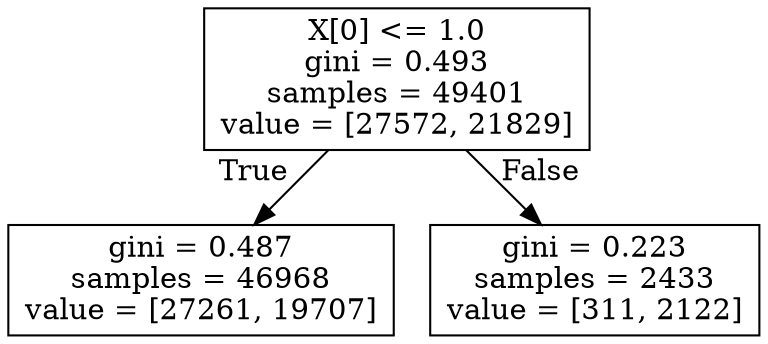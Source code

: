digraph Tree {
node [shape=box] ;
0 [label="X[0] <= 1.0\ngini = 0.493\nsamples = 49401\nvalue = [27572, 21829]"] ;
1 [label="gini = 0.487\nsamples = 46968\nvalue = [27261, 19707]"] ;
0 -> 1 [labeldistance=2.5, labelangle=45, headlabel="True"] ;
2 [label="gini = 0.223\nsamples = 2433\nvalue = [311, 2122]"] ;
0 -> 2 [labeldistance=2.5, labelangle=-45, headlabel="False"] ;
}
